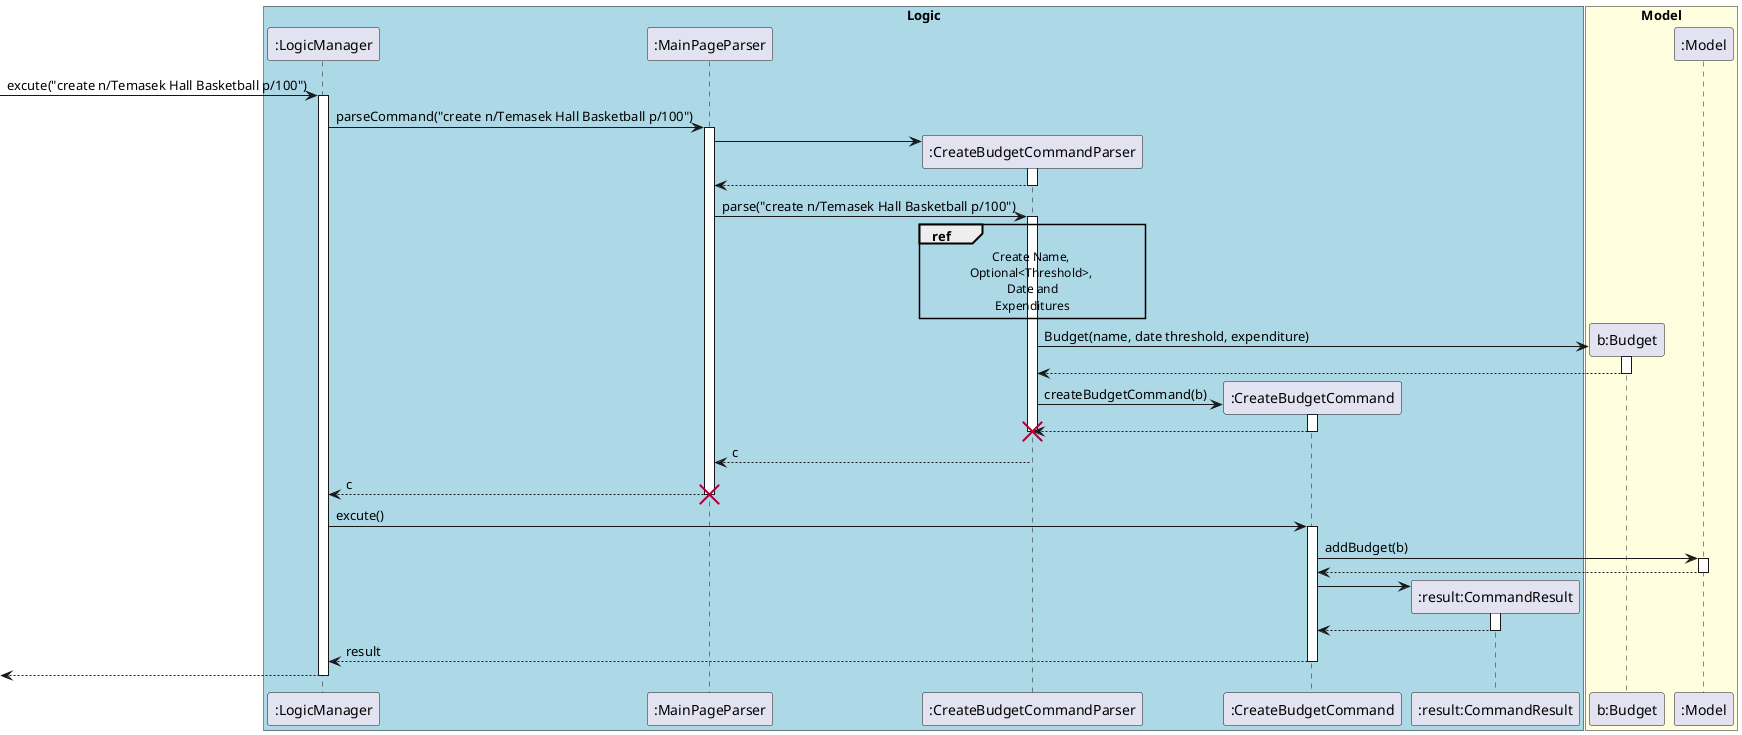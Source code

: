 @startuml
box "Logic" #LightBlue
participant ":LogicManager" as LM
participant ":MainPageParser" as MPP
participant ":CreateBudgetCommandParser" as CBCP
participant ":CreateBudgetCommand" as CBC
participant ":result:CommandResult" as CR
end box

box "Model" #LightYellow
participant "b:Budget" as Budget
participant ":Model" as M
end box

[-> LM : excute("create n/Temasek Hall Basketball p/100")
activate LM
LM -> MPP : parseCommand("create n/Temasek Hall Basketball p/100")
activate MPP

create CBCP
MPP -> CBCP
activate CBCP
MPP <-- CBCP
deactivate CBCP
MPP -> CBCP : parse("create n/Temasek Hall Basketball p/100")
activate CBCP

ref over CBCP
    Create Name, 
    Optional<Threshold>, 
    Date and
    Expenditures
end ref


create Budget
CBCP -> Budget : Budget(name, date threshold, expenditure)
activate Budget
CBCP <-- Budget
deactivate Budget

create CBC
CBCP -> CBC : createBudgetCommand(b)
activate CBC
CBCP <-- CBC
deactivate CBC
destroy CBCP
MPP <-- CBCP : c
deactivate CBCP
LM <-- MPP : c
destroy MPP

LM -> CBC: excute()

activate CBC
CBC -> M : addBudget(b)
activate M
CBC <-- M
deactivate M

create CR
CBC -> CR
activate CR
CBC <-- CR
deactivate CR

LM <-- CBC: result
deactivate CBC
[<-- LM
deactivate LM


@enduml
